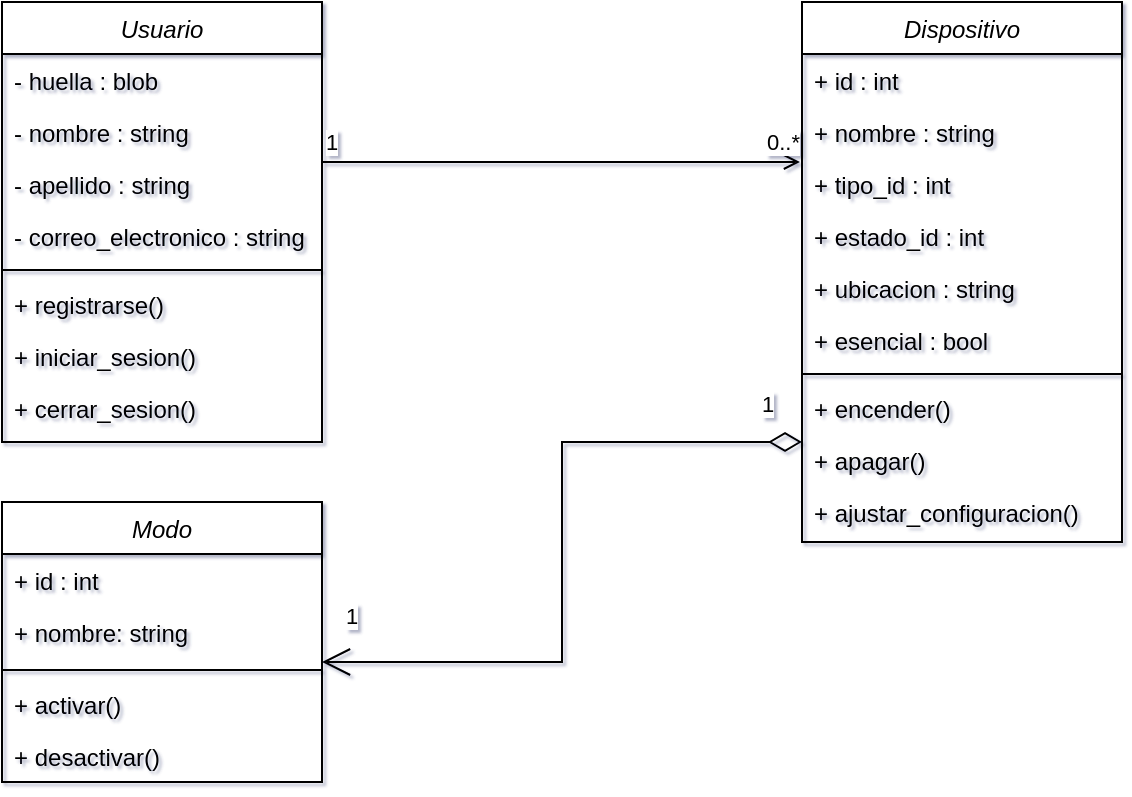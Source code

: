<mxfile version="28.1.0">
  <diagram id="C5RBs43oDa-KdzZeNtuy" name="Page-1">
    <mxGraphModel dx="608" dy="452" grid="1" gridSize="10" guides="1" tooltips="1" connect="1" arrows="1" fold="1" page="1" pageScale="1" pageWidth="827" pageHeight="1169" math="0" shadow="1">
      <root>
        <mxCell id="WIyWlLk6GJQsqaUBKTNV-0" />
        <mxCell id="WIyWlLk6GJQsqaUBKTNV-1" parent="WIyWlLk6GJQsqaUBKTNV-0" />
        <mxCell id="zkfFHV4jXpPFQw0GAbJ--0" value="Usuario" style="swimlane;fontStyle=2;align=center;verticalAlign=top;childLayout=stackLayout;horizontal=1;startSize=26;horizontalStack=0;resizeParent=1;resizeLast=0;collapsible=1;marginBottom=0;rounded=0;shadow=0;strokeWidth=1;" parent="WIyWlLk6GJQsqaUBKTNV-1" vertex="1">
          <mxGeometry x="160" y="120" width="160" height="220" as="geometry">
            <mxRectangle x="220" y="120" width="160" height="26" as="alternateBounds" />
          </mxGeometry>
        </mxCell>
        <mxCell id="zkfFHV4jXpPFQw0GAbJ--1" value="- huella : blob" style="text;align=left;verticalAlign=top;spacingLeft=4;spacingRight=4;overflow=hidden;rotatable=0;points=[[0,0.5],[1,0.5]];portConstraint=eastwest;" parent="zkfFHV4jXpPFQw0GAbJ--0" vertex="1">
          <mxGeometry y="26" width="160" height="26" as="geometry" />
        </mxCell>
        <mxCell id="zkfFHV4jXpPFQw0GAbJ--2" value="- nombre : string" style="text;align=left;verticalAlign=top;spacingLeft=4;spacingRight=4;overflow=hidden;rotatable=0;points=[[0,0.5],[1,0.5]];portConstraint=eastwest;rounded=0;shadow=0;html=0;" parent="zkfFHV4jXpPFQw0GAbJ--0" vertex="1">
          <mxGeometry y="52" width="160" height="26" as="geometry" />
        </mxCell>
        <mxCell id="zkfFHV4jXpPFQw0GAbJ--3" value="- apellido : string&#xa;" style="text;align=left;verticalAlign=top;spacingLeft=4;spacingRight=4;overflow=hidden;rotatable=0;points=[[0,0.5],[1,0.5]];portConstraint=eastwest;rounded=0;shadow=0;html=0;" parent="zkfFHV4jXpPFQw0GAbJ--0" vertex="1">
          <mxGeometry y="78" width="160" height="26" as="geometry" />
        </mxCell>
        <mxCell id="vOaOpyT0tp4S7GwCnZg7-2" value="- correo_electronico : string" style="text;align=left;verticalAlign=top;spacingLeft=4;spacingRight=4;overflow=hidden;rotatable=0;points=[[0,0.5],[1,0.5]];portConstraint=eastwest;rounded=0;shadow=0;html=0;" vertex="1" parent="zkfFHV4jXpPFQw0GAbJ--0">
          <mxGeometry y="104" width="160" height="26" as="geometry" />
        </mxCell>
        <mxCell id="vOaOpyT0tp4S7GwCnZg7-52" value="" style="line;strokeWidth=1;fillColor=none;align=left;verticalAlign=middle;spacingTop=-1;spacingLeft=3;spacingRight=3;rotatable=0;labelPosition=right;points=[];portConstraint=eastwest;strokeColor=inherit;" vertex="1" parent="zkfFHV4jXpPFQw0GAbJ--0">
          <mxGeometry y="130" width="160" height="8" as="geometry" />
        </mxCell>
        <mxCell id="vOaOpyT0tp4S7GwCnZg7-54" value="+ registrarse()" style="text;align=left;verticalAlign=top;spacingLeft=4;spacingRight=4;overflow=hidden;rotatable=0;points=[[0,0.5],[1,0.5]];portConstraint=eastwest;rounded=0;shadow=0;html=0;" vertex="1" parent="zkfFHV4jXpPFQw0GAbJ--0">
          <mxGeometry y="138" width="160" height="26" as="geometry" />
        </mxCell>
        <mxCell id="vOaOpyT0tp4S7GwCnZg7-55" value="+ iniciar_sesion()" style="text;align=left;verticalAlign=top;spacingLeft=4;spacingRight=4;overflow=hidden;rotatable=0;points=[[0,0.5],[1,0.5]];portConstraint=eastwest;rounded=0;shadow=0;html=0;" vertex="1" parent="zkfFHV4jXpPFQw0GAbJ--0">
          <mxGeometry y="164" width="160" height="26" as="geometry" />
        </mxCell>
        <mxCell id="vOaOpyT0tp4S7GwCnZg7-56" value="+ cerrar_sesion()" style="text;align=left;verticalAlign=top;spacingLeft=4;spacingRight=4;overflow=hidden;rotatable=0;points=[[0,0.5],[1,0.5]];portConstraint=eastwest;rounded=0;shadow=0;html=0;" vertex="1" parent="zkfFHV4jXpPFQw0GAbJ--0">
          <mxGeometry y="190" width="160" height="26" as="geometry" />
        </mxCell>
        <mxCell id="vOaOpyT0tp4S7GwCnZg7-3" value="Modo" style="swimlane;fontStyle=2;align=center;verticalAlign=top;childLayout=stackLayout;horizontal=1;startSize=26;horizontalStack=0;resizeParent=1;resizeLast=0;collapsible=1;marginBottom=0;rounded=0;shadow=0;strokeWidth=1;" vertex="1" parent="WIyWlLk6GJQsqaUBKTNV-1">
          <mxGeometry x="160" y="370" width="160" height="140" as="geometry">
            <mxRectangle x="220" y="120" width="160" height="26" as="alternateBounds" />
          </mxGeometry>
        </mxCell>
        <mxCell id="vOaOpyT0tp4S7GwCnZg7-4" value="+ id : int" style="text;align=left;verticalAlign=top;spacingLeft=4;spacingRight=4;overflow=hidden;rotatable=0;points=[[0,0.5],[1,0.5]];portConstraint=eastwest;" vertex="1" parent="vOaOpyT0tp4S7GwCnZg7-3">
          <mxGeometry y="26" width="160" height="26" as="geometry" />
        </mxCell>
        <mxCell id="vOaOpyT0tp4S7GwCnZg7-5" value="+ nombre: string" style="text;align=left;verticalAlign=top;spacingLeft=4;spacingRight=4;overflow=hidden;rotatable=0;points=[[0,0.5],[1,0.5]];portConstraint=eastwest;rounded=0;shadow=0;html=0;" vertex="1" parent="vOaOpyT0tp4S7GwCnZg7-3">
          <mxGeometry y="52" width="160" height="28" as="geometry" />
        </mxCell>
        <mxCell id="vOaOpyT0tp4S7GwCnZg7-61" value="" style="line;strokeWidth=1;fillColor=none;align=left;verticalAlign=middle;spacingTop=-1;spacingLeft=3;spacingRight=3;rotatable=0;labelPosition=right;points=[];portConstraint=eastwest;strokeColor=inherit;" vertex="1" parent="vOaOpyT0tp4S7GwCnZg7-3">
          <mxGeometry y="80" width="160" height="8" as="geometry" />
        </mxCell>
        <mxCell id="vOaOpyT0tp4S7GwCnZg7-62" value="+ activar()" style="text;align=left;verticalAlign=top;spacingLeft=4;spacingRight=4;overflow=hidden;rotatable=0;points=[[0,0.5],[1,0.5]];portConstraint=eastwest;rounded=0;shadow=0;html=0;" vertex="1" parent="vOaOpyT0tp4S7GwCnZg7-3">
          <mxGeometry y="88" width="160" height="26" as="geometry" />
        </mxCell>
        <mxCell id="vOaOpyT0tp4S7GwCnZg7-63" value="+ desactivar()" style="text;align=left;verticalAlign=top;spacingLeft=4;spacingRight=4;overflow=hidden;rotatable=0;points=[[0,0.5],[1,0.5]];portConstraint=eastwest;rounded=0;shadow=0;html=0;" vertex="1" parent="vOaOpyT0tp4S7GwCnZg7-3">
          <mxGeometry y="114" width="160" height="26" as="geometry" />
        </mxCell>
        <mxCell id="vOaOpyT0tp4S7GwCnZg7-23" value="Dispositivo" style="swimlane;fontStyle=2;align=center;verticalAlign=top;childLayout=stackLayout;horizontal=1;startSize=26;horizontalStack=0;resizeParent=1;resizeLast=0;collapsible=1;marginBottom=0;rounded=0;shadow=0;strokeWidth=1;" vertex="1" parent="WIyWlLk6GJQsqaUBKTNV-1">
          <mxGeometry x="560" y="120" width="160" height="270" as="geometry">
            <mxRectangle x="220" y="120" width="160" height="26" as="alternateBounds" />
          </mxGeometry>
        </mxCell>
        <mxCell id="vOaOpyT0tp4S7GwCnZg7-24" value="+ id : int" style="text;align=left;verticalAlign=top;spacingLeft=4;spacingRight=4;overflow=hidden;rotatable=0;points=[[0,0.5],[1,0.5]];portConstraint=eastwest;" vertex="1" parent="vOaOpyT0tp4S7GwCnZg7-23">
          <mxGeometry y="26" width="160" height="26" as="geometry" />
        </mxCell>
        <mxCell id="vOaOpyT0tp4S7GwCnZg7-25" value="+ nombre : string" style="text;align=left;verticalAlign=top;spacingLeft=4;spacingRight=4;overflow=hidden;rotatable=0;points=[[0,0.5],[1,0.5]];portConstraint=eastwest;rounded=0;shadow=0;html=0;" vertex="1" parent="vOaOpyT0tp4S7GwCnZg7-23">
          <mxGeometry y="52" width="160" height="26" as="geometry" />
        </mxCell>
        <mxCell id="vOaOpyT0tp4S7GwCnZg7-26" value="+ tipo_id : int" style="text;align=left;verticalAlign=top;spacingLeft=4;spacingRight=4;overflow=hidden;rotatable=0;points=[[0,0.5],[1,0.5]];portConstraint=eastwest;rounded=0;shadow=0;html=0;" vertex="1" parent="vOaOpyT0tp4S7GwCnZg7-23">
          <mxGeometry y="78" width="160" height="26" as="geometry" />
        </mxCell>
        <mxCell id="vOaOpyT0tp4S7GwCnZg7-27" value="+ estado_id : int" style="text;align=left;verticalAlign=top;spacingLeft=4;spacingRight=4;overflow=hidden;rotatable=0;points=[[0,0.5],[1,0.5]];portConstraint=eastwest;rounded=0;shadow=0;html=0;" vertex="1" parent="vOaOpyT0tp4S7GwCnZg7-23">
          <mxGeometry y="104" width="160" height="26" as="geometry" />
        </mxCell>
        <mxCell id="vOaOpyT0tp4S7GwCnZg7-46" value="+ ubicacion : string" style="text;align=left;verticalAlign=top;spacingLeft=4;spacingRight=4;overflow=hidden;rotatable=0;points=[[0,0.5],[1,0.5]];portConstraint=eastwest;rounded=0;shadow=0;html=0;" vertex="1" parent="vOaOpyT0tp4S7GwCnZg7-23">
          <mxGeometry y="130" width="160" height="26" as="geometry" />
        </mxCell>
        <mxCell id="vOaOpyT0tp4S7GwCnZg7-47" value="+ esencial : bool" style="text;align=left;verticalAlign=top;spacingLeft=4;spacingRight=4;overflow=hidden;rotatable=0;points=[[0,0.5],[1,0.5]];portConstraint=eastwest;rounded=0;shadow=0;html=0;" vertex="1" parent="vOaOpyT0tp4S7GwCnZg7-23">
          <mxGeometry y="156" width="160" height="26" as="geometry" />
        </mxCell>
        <mxCell id="vOaOpyT0tp4S7GwCnZg7-57" value="" style="line;strokeWidth=1;fillColor=none;align=left;verticalAlign=middle;spacingTop=-1;spacingLeft=3;spacingRight=3;rotatable=0;labelPosition=right;points=[];portConstraint=eastwest;strokeColor=inherit;" vertex="1" parent="vOaOpyT0tp4S7GwCnZg7-23">
          <mxGeometry y="182" width="160" height="8" as="geometry" />
        </mxCell>
        <mxCell id="vOaOpyT0tp4S7GwCnZg7-58" value="+ encender()" style="text;align=left;verticalAlign=top;spacingLeft=4;spacingRight=4;overflow=hidden;rotatable=0;points=[[0,0.5],[1,0.5]];portConstraint=eastwest;rounded=0;shadow=0;html=0;" vertex="1" parent="vOaOpyT0tp4S7GwCnZg7-23">
          <mxGeometry y="190" width="160" height="26" as="geometry" />
        </mxCell>
        <mxCell id="vOaOpyT0tp4S7GwCnZg7-59" value="+ apagar()" style="text;align=left;verticalAlign=top;spacingLeft=4;spacingRight=4;overflow=hidden;rotatable=0;points=[[0,0.5],[1,0.5]];portConstraint=eastwest;rounded=0;shadow=0;html=0;" vertex="1" parent="vOaOpyT0tp4S7GwCnZg7-23">
          <mxGeometry y="216" width="160" height="26" as="geometry" />
        </mxCell>
        <mxCell id="vOaOpyT0tp4S7GwCnZg7-60" value="+ ajustar_configuracion()" style="text;align=left;verticalAlign=top;spacingLeft=4;spacingRight=4;overflow=hidden;rotatable=0;points=[[0,0.5],[1,0.5]];portConstraint=eastwest;rounded=0;shadow=0;html=0;" vertex="1" parent="vOaOpyT0tp4S7GwCnZg7-23">
          <mxGeometry y="242" width="160" height="26" as="geometry" />
        </mxCell>
        <mxCell id="vOaOpyT0tp4S7GwCnZg7-74" value="" style="endArrow=open;html=1;edgeStyle=orthogonalEdgeStyle;rounded=0;endFill=0;" edge="1" parent="WIyWlLk6GJQsqaUBKTNV-1">
          <mxGeometry relative="1" as="geometry">
            <mxPoint x="320" y="200" as="sourcePoint" />
            <mxPoint x="559" y="200" as="targetPoint" />
          </mxGeometry>
        </mxCell>
        <mxCell id="vOaOpyT0tp4S7GwCnZg7-75" value="1" style="edgeLabel;resizable=0;html=1;align=left;verticalAlign=bottom;" connectable="0" vertex="1" parent="vOaOpyT0tp4S7GwCnZg7-74">
          <mxGeometry x="-1" relative="1" as="geometry">
            <mxPoint y="-2" as="offset" />
          </mxGeometry>
        </mxCell>
        <mxCell id="vOaOpyT0tp4S7GwCnZg7-76" value="0..*" style="edgeLabel;resizable=0;html=1;align=right;verticalAlign=bottom;" connectable="0" vertex="1" parent="vOaOpyT0tp4S7GwCnZg7-74">
          <mxGeometry x="1" relative="1" as="geometry">
            <mxPoint y="-2" as="offset" />
          </mxGeometry>
        </mxCell>
        <mxCell id="vOaOpyT0tp4S7GwCnZg7-77" value="1" style="endArrow=open;html=1;endSize=12;startArrow=diamondThin;startSize=14;startFill=0;edgeStyle=elbowEdgeStyle;align=left;verticalAlign=bottom;rounded=0;fontSize=11;" edge="1" parent="WIyWlLk6GJQsqaUBKTNV-1">
          <mxGeometry x="-0.875" y="-10" relative="1" as="geometry">
            <mxPoint x="560" y="340" as="sourcePoint" />
            <mxPoint x="320" y="450" as="targetPoint" />
            <mxPoint as="offset" />
          </mxGeometry>
        </mxCell>
        <mxCell id="vOaOpyT0tp4S7GwCnZg7-79" value="1" style="edgeLabel;resizable=0;html=1;align=left;verticalAlign=bottom;" connectable="0" vertex="1" parent="WIyWlLk6GJQsqaUBKTNV-1">
          <mxGeometry x="330" y="435" as="geometry" />
        </mxCell>
      </root>
    </mxGraphModel>
  </diagram>
</mxfile>
